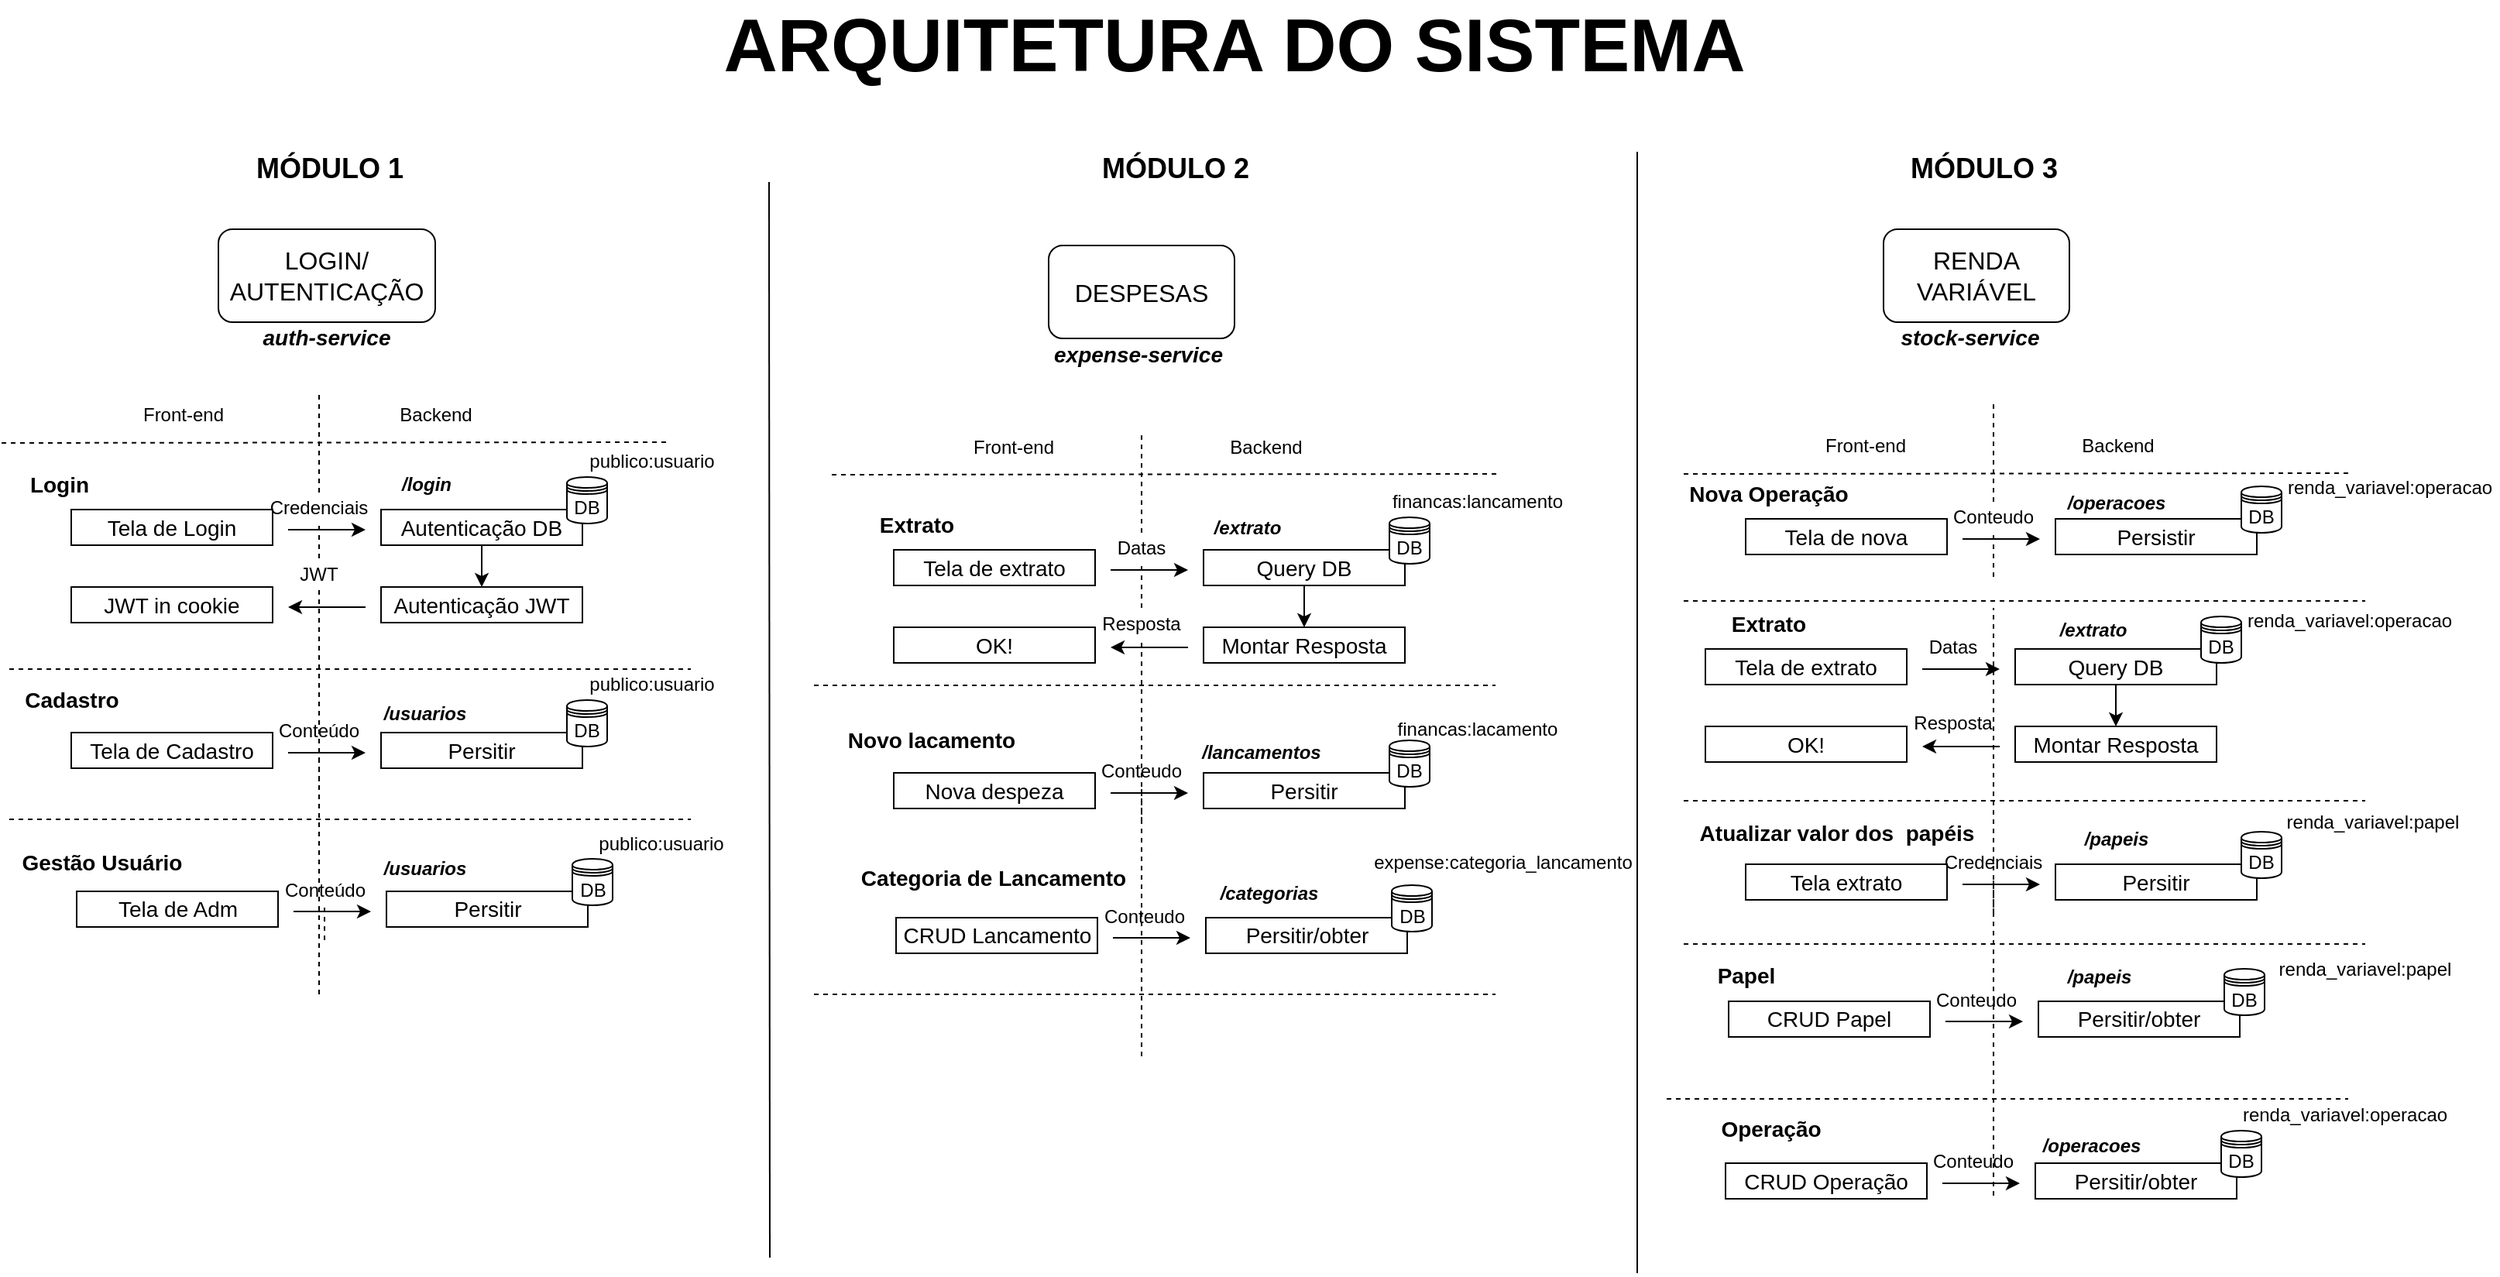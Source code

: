 <mxfile version="11.1.1" type="device"><diagram id="6OOO7Vdx2pVl9YkIRQHB" name="Modulos do sistema"><mxGraphModel dx="1186" dy="623" grid="1" gridSize="10" guides="1" tooltips="1" connect="1" arrows="1" fold="1" page="1" pageScale="1" pageWidth="850" pageHeight="1100" math="0" shadow="0"><root><mxCell id="0"/><mxCell id="1" parent="0"/><mxCell id="b7Wc8pOvQhlP-ebXA9I7-1" value="&lt;font size=&quot;3&quot;&gt;LOGIN/&lt;br&gt;AUTENTICAÇÃO&lt;/font&gt;" style="rounded=1;whiteSpace=wrap;html=1;" vertex="1" parent="1"><mxGeometry x="143" y="149" width="140" height="60" as="geometry"/></mxCell><mxCell id="b7Wc8pOvQhlP-ebXA9I7-3" value="&lt;font size=&quot;3&quot;&gt;RENDA VARIÁVEL&lt;/font&gt;" style="rounded=1;whiteSpace=wrap;html=1;" vertex="1" parent="1"><mxGeometry x="1218" y="149" width="120" height="60" as="geometry"/></mxCell><mxCell id="b7Wc8pOvQhlP-ebXA9I7-4" value="&lt;font size=&quot;3&quot;&gt;DESPESAS&lt;/font&gt;" style="rounded=1;whiteSpace=wrap;html=1;" vertex="1" parent="1"><mxGeometry x="679" y="159.5" width="120" height="60" as="geometry"/></mxCell><mxCell id="b7Wc8pOvQhlP-ebXA9I7-8" value="&lt;font style=&quot;font-size: 14px&quot;&gt;Tela de Login&lt;/font&gt;" style="rounded=0;whiteSpace=wrap;html=1;" vertex="1" parent="1"><mxGeometry x="48" y="330" width="130" height="23" as="geometry"/></mxCell><mxCell id="b7Wc8pOvQhlP-ebXA9I7-34" style="edgeStyle=orthogonalEdgeStyle;rounded=0;orthogonalLoop=1;jettySize=auto;html=1;exitX=0.5;exitY=1;exitDx=0;exitDy=0;entryX=0.5;entryY=0;entryDx=0;entryDy=0;" edge="1" parent="1" source="b7Wc8pOvQhlP-ebXA9I7-9" target="b7Wc8pOvQhlP-ebXA9I7-20"><mxGeometry relative="1" as="geometry"/></mxCell><mxCell id="b7Wc8pOvQhlP-ebXA9I7-9" value="&lt;font style=&quot;font-size: 14px&quot;&gt;Autenticação DB&lt;/font&gt;" style="rounded=0;whiteSpace=wrap;html=1;" vertex="1" parent="1"><mxGeometry x="248" y="330" width="130" height="23" as="geometry"/></mxCell><mxCell id="b7Wc8pOvQhlP-ebXA9I7-10" value="" style="endArrow=none;dashed=1;html=1;" edge="1" parent="1" source="b7Wc8pOvQhlP-ebXA9I7-16"><mxGeometry width="50" height="50" relative="1" as="geometry"><mxPoint x="208" y="613" as="sourcePoint"/><mxPoint x="208" y="253" as="targetPoint"/></mxGeometry></mxCell><mxCell id="b7Wc8pOvQhlP-ebXA9I7-11" value="Front-end" style="text;html=1;strokeColor=none;fillColor=none;align=center;verticalAlign=middle;whiteSpace=wrap;rounded=0;" vertex="1" parent="1"><mxGeometry x="88" y="259" width="65" height="20" as="geometry"/></mxCell><mxCell id="b7Wc8pOvQhlP-ebXA9I7-12" value="Backend" style="text;html=1;strokeColor=none;fillColor=none;align=center;verticalAlign=middle;whiteSpace=wrap;rounded=0;" vertex="1" parent="1"><mxGeometry x="250.5" y="259" width="65" height="20" as="geometry"/></mxCell><mxCell id="b7Wc8pOvQhlP-ebXA9I7-13" value="" style="endArrow=classic;html=1;" edge="1" parent="1"><mxGeometry width="50" height="50" relative="1" as="geometry"><mxPoint x="188" y="343" as="sourcePoint"/><mxPoint x="238" y="343" as="targetPoint"/></mxGeometry></mxCell><mxCell id="b7Wc8pOvQhlP-ebXA9I7-15" value="" style="endArrow=classic;html=1;" edge="1" parent="1"><mxGeometry width="50" height="50" relative="1" as="geometry"><mxPoint x="238" y="393" as="sourcePoint"/><mxPoint x="188" y="393" as="targetPoint"/></mxGeometry></mxCell><mxCell id="b7Wc8pOvQhlP-ebXA9I7-16" value="Credenciais" style="text;html=1;strokeColor=none;fillColor=none;align=center;verticalAlign=middle;whiteSpace=wrap;rounded=0;" vertex="1" parent="1"><mxGeometry x="188" y="319" width="40" height="20" as="geometry"/></mxCell><mxCell id="b7Wc8pOvQhlP-ebXA9I7-17" value="" style="endArrow=none;dashed=1;html=1;" edge="1" parent="1" source="b7Wc8pOvQhlP-ebXA9I7-27" target="b7Wc8pOvQhlP-ebXA9I7-16"><mxGeometry width="50" height="50" relative="1" as="geometry"><mxPoint x="208" y="613" as="sourcePoint"/><mxPoint x="208" y="303" as="targetPoint"/></mxGeometry></mxCell><mxCell id="b7Wc8pOvQhlP-ebXA9I7-20" value="&lt;font style=&quot;font-size: 14px&quot;&gt;Autenticação JWT&lt;/font&gt;" style="rounded=0;whiteSpace=wrap;html=1;" vertex="1" parent="1"><mxGeometry x="248" y="380" width="130" height="23" as="geometry"/></mxCell><mxCell id="b7Wc8pOvQhlP-ebXA9I7-21" value="&lt;font style=&quot;font-size: 14px&quot;&gt;JWT in cookie&lt;/font&gt;" style="rounded=0;whiteSpace=wrap;html=1;" vertex="1" parent="1"><mxGeometry x="48" y="380" width="130" height="23" as="geometry"/></mxCell><mxCell id="b7Wc8pOvQhlP-ebXA9I7-27" value="JWT" style="text;html=1;strokeColor=none;fillColor=none;align=center;verticalAlign=middle;whiteSpace=wrap;rounded=0;" vertex="1" parent="1"><mxGeometry x="188" y="361.5" width="40" height="20" as="geometry"/></mxCell><mxCell id="b7Wc8pOvQhlP-ebXA9I7-28" value="" style="endArrow=none;dashed=1;html=1;" edge="1" parent="1" target="b7Wc8pOvQhlP-ebXA9I7-27"><mxGeometry width="50" height="50" relative="1" as="geometry"><mxPoint x="208" y="643" as="sourcePoint"/><mxPoint x="208" y="339" as="targetPoint"/></mxGeometry></mxCell><mxCell id="b7Wc8pOvQhlP-ebXA9I7-29" value="DB" style="shape=datastore;whiteSpace=wrap;html=1;" vertex="1" parent="1"><mxGeometry x="368" y="309" width="26" height="30" as="geometry"/></mxCell><mxCell id="b7Wc8pOvQhlP-ebXA9I7-36" value="&lt;font style=&quot;font-size: 14px&quot;&gt;Tela de Cadastro&lt;/font&gt;" style="rounded=0;whiteSpace=wrap;html=1;" vertex="1" parent="1"><mxGeometry x="48" y="474" width="130" height="23" as="geometry"/></mxCell><mxCell id="b7Wc8pOvQhlP-ebXA9I7-38" value="&lt;font style=&quot;font-size: 14px&quot;&gt;Persitir&lt;/font&gt;" style="rounded=0;whiteSpace=wrap;html=1;" vertex="1" parent="1"><mxGeometry x="248" y="474" width="130" height="23" as="geometry"/></mxCell><mxCell id="b7Wc8pOvQhlP-ebXA9I7-39" value="" style="endArrow=classic;html=1;" edge="1" parent="1"><mxGeometry width="50" height="50" relative="1" as="geometry"><mxPoint x="188" y="487" as="sourcePoint"/><mxPoint x="238" y="487" as="targetPoint"/></mxGeometry></mxCell><mxCell id="b7Wc8pOvQhlP-ebXA9I7-41" value="Conteúdo" style="text;html=1;strokeColor=none;fillColor=none;align=center;verticalAlign=middle;whiteSpace=wrap;rounded=0;" vertex="1" parent="1"><mxGeometry x="188" y="463" width="40" height="20" as="geometry"/></mxCell><mxCell id="b7Wc8pOvQhlP-ebXA9I7-42" value="" style="endArrow=none;dashed=1;html=1;" edge="1" parent="1" target="b7Wc8pOvQhlP-ebXA9I7-41"><mxGeometry width="50" height="50" relative="1" as="geometry"><mxPoint x="208" y="505.5" as="sourcePoint"/><mxPoint x="208" y="447" as="targetPoint"/></mxGeometry></mxCell><mxCell id="b7Wc8pOvQhlP-ebXA9I7-46" value="DB" style="shape=datastore;whiteSpace=wrap;html=1;" vertex="1" parent="1"><mxGeometry x="368" y="453" width="26" height="30" as="geometry"/></mxCell><mxCell id="b7Wc8pOvQhlP-ebXA9I7-47" value="" style="endArrow=none;html=1;" edge="1" parent="1"><mxGeometry width="50" height="50" relative="1" as="geometry"><mxPoint x="499" y="813" as="sourcePoint"/><mxPoint x="498.5" y="118.5" as="targetPoint"/></mxGeometry></mxCell><mxCell id="b7Wc8pOvQhlP-ebXA9I7-69" value="" style="endArrow=none;dashed=1;html=1;" edge="1" parent="1"><mxGeometry width="50" height="50" relative="1" as="geometry"><mxPoint x="8" y="433" as="sourcePoint"/><mxPoint x="448" y="433" as="targetPoint"/></mxGeometry></mxCell><mxCell id="b7Wc8pOvQhlP-ebXA9I7-70" value="" style="endArrow=none;dashed=1;html=1;" edge="1" parent="1"><mxGeometry width="50" height="50" relative="1" as="geometry"><mxPoint x="3" y="287" as="sourcePoint"/><mxPoint x="433" y="286.5" as="targetPoint"/></mxGeometry></mxCell><mxCell id="b7Wc8pOvQhlP-ebXA9I7-71" value="&lt;b&gt;&lt;font style=&quot;font-size: 14px&quot;&gt;Login&lt;/font&gt;&lt;/b&gt;" style="text;html=1;strokeColor=none;fillColor=none;align=center;verticalAlign=middle;whiteSpace=wrap;rounded=0;" vertex="1" parent="1"><mxGeometry x="8" y="304" width="65" height="20" as="geometry"/></mxCell><mxCell id="b7Wc8pOvQhlP-ebXA9I7-72" value="&lt;b&gt;&lt;font style=&quot;font-size: 14px&quot;&gt;Cadastro&lt;/font&gt;&lt;/b&gt;" style="text;html=1;strokeColor=none;fillColor=none;align=center;verticalAlign=middle;whiteSpace=wrap;rounded=0;" vertex="1" parent="1"><mxGeometry x="15.5" y="443" width="65" height="20" as="geometry"/></mxCell><mxCell id="b7Wc8pOvQhlP-ebXA9I7-73" value="&lt;font style=&quot;font-size: 14px&quot;&gt;Tela de extrato&lt;/font&gt;" style="rounded=0;whiteSpace=wrap;html=1;" vertex="1" parent="1"><mxGeometry x="579" y="356" width="130" height="23" as="geometry"/></mxCell><mxCell id="b7Wc8pOvQhlP-ebXA9I7-74" style="edgeStyle=orthogonalEdgeStyle;rounded=0;orthogonalLoop=1;jettySize=auto;html=1;exitX=0.5;exitY=1;exitDx=0;exitDy=0;entryX=0.5;entryY=0;entryDx=0;entryDy=0;" edge="1" parent="1" source="b7Wc8pOvQhlP-ebXA9I7-75" target="b7Wc8pOvQhlP-ebXA9I7-83"><mxGeometry relative="1" as="geometry"/></mxCell><mxCell id="b7Wc8pOvQhlP-ebXA9I7-75" value="&lt;span style=&quot;font-size: 14px&quot;&gt;Query DB&lt;/span&gt;" style="rounded=0;whiteSpace=wrap;html=1;" vertex="1" parent="1"><mxGeometry x="779" y="356" width="130" height="23" as="geometry"/></mxCell><mxCell id="b7Wc8pOvQhlP-ebXA9I7-76" value="" style="endArrow=none;dashed=1;html=1;" edge="1" parent="1" source="b7Wc8pOvQhlP-ebXA9I7-81"><mxGeometry width="50" height="50" relative="1" as="geometry"><mxPoint x="739" y="639" as="sourcePoint"/><mxPoint x="739" y="279" as="targetPoint"/></mxGeometry></mxCell><mxCell id="b7Wc8pOvQhlP-ebXA9I7-77" value="Front-end" style="text;html=1;strokeColor=none;fillColor=none;align=center;verticalAlign=middle;whiteSpace=wrap;rounded=0;" vertex="1" parent="1"><mxGeometry x="624" y="279.5" width="65" height="20" as="geometry"/></mxCell><mxCell id="b7Wc8pOvQhlP-ebXA9I7-78" value="Backend" style="text;html=1;strokeColor=none;fillColor=none;align=center;verticalAlign=middle;whiteSpace=wrap;rounded=0;" vertex="1" parent="1"><mxGeometry x="786.5" y="279.5" width="65" height="20" as="geometry"/></mxCell><mxCell id="b7Wc8pOvQhlP-ebXA9I7-79" value="" style="endArrow=classic;html=1;" edge="1" parent="1"><mxGeometry width="50" height="50" relative="1" as="geometry"><mxPoint x="719" y="369" as="sourcePoint"/><mxPoint x="769" y="369" as="targetPoint"/></mxGeometry></mxCell><mxCell id="b7Wc8pOvQhlP-ebXA9I7-80" value="" style="endArrow=classic;html=1;" edge="1" parent="1"><mxGeometry width="50" height="50" relative="1" as="geometry"><mxPoint x="769" y="419" as="sourcePoint"/><mxPoint x="719" y="419" as="targetPoint"/></mxGeometry></mxCell><mxCell id="b7Wc8pOvQhlP-ebXA9I7-81" value="Datas" style="text;html=1;strokeColor=none;fillColor=none;align=center;verticalAlign=middle;whiteSpace=wrap;rounded=0;" vertex="1" parent="1"><mxGeometry x="719" y="345" width="40" height="20" as="geometry"/></mxCell><mxCell id="b7Wc8pOvQhlP-ebXA9I7-82" value="" style="endArrow=none;dashed=1;html=1;" edge="1" parent="1" source="b7Wc8pOvQhlP-ebXA9I7-85" target="b7Wc8pOvQhlP-ebXA9I7-81"><mxGeometry width="50" height="50" relative="1" as="geometry"><mxPoint x="739" y="639" as="sourcePoint"/><mxPoint x="739" y="329" as="targetPoint"/></mxGeometry></mxCell><mxCell id="b7Wc8pOvQhlP-ebXA9I7-83" value="&lt;font style=&quot;font-size: 14px&quot;&gt;Montar Resposta&lt;/font&gt;" style="rounded=0;whiteSpace=wrap;html=1;" vertex="1" parent="1"><mxGeometry x="779" y="406" width="130" height="23" as="geometry"/></mxCell><mxCell id="b7Wc8pOvQhlP-ebXA9I7-84" value="&lt;span style=&quot;font-size: 14px&quot;&gt;OK!&lt;/span&gt;" style="rounded=0;whiteSpace=wrap;html=1;" vertex="1" parent="1"><mxGeometry x="579" y="406" width="130" height="23" as="geometry"/></mxCell><mxCell id="b7Wc8pOvQhlP-ebXA9I7-85" value="Resposta" style="text;html=1;strokeColor=none;fillColor=none;align=center;verticalAlign=middle;whiteSpace=wrap;rounded=0;" vertex="1" parent="1"><mxGeometry x="719" y="393.5" width="40" height="20" as="geometry"/></mxCell><mxCell id="b7Wc8pOvQhlP-ebXA9I7-86" value="" style="endArrow=none;dashed=1;html=1;" edge="1" parent="1" target="b7Wc8pOvQhlP-ebXA9I7-85"><mxGeometry width="50" height="50" relative="1" as="geometry"><mxPoint x="739" y="683" as="sourcePoint"/><mxPoint x="739" y="365" as="targetPoint"/></mxGeometry></mxCell><mxCell id="b7Wc8pOvQhlP-ebXA9I7-87" value="DB" style="shape=datastore;whiteSpace=wrap;html=1;" vertex="1" parent="1"><mxGeometry x="899" y="335" width="26" height="30" as="geometry"/></mxCell><mxCell id="b7Wc8pOvQhlP-ebXA9I7-88" value="&lt;font style=&quot;font-size: 14px&quot;&gt;Nova despeza&lt;/font&gt;" style="rounded=0;whiteSpace=wrap;html=1;" vertex="1" parent="1"><mxGeometry x="579" y="500" width="130" height="23" as="geometry"/></mxCell><mxCell id="b7Wc8pOvQhlP-ebXA9I7-89" value="&lt;font style=&quot;font-size: 14px&quot;&gt;Persitir&lt;/font&gt;" style="rounded=0;whiteSpace=wrap;html=1;" vertex="1" parent="1"><mxGeometry x="779" y="500" width="130" height="23" as="geometry"/></mxCell><mxCell id="b7Wc8pOvQhlP-ebXA9I7-90" value="" style="endArrow=classic;html=1;" edge="1" parent="1"><mxGeometry width="50" height="50" relative="1" as="geometry"><mxPoint x="719" y="513" as="sourcePoint"/><mxPoint x="769" y="513" as="targetPoint"/></mxGeometry></mxCell><mxCell id="b7Wc8pOvQhlP-ebXA9I7-91" value="Conteudo" style="text;html=1;strokeColor=none;fillColor=none;align=center;verticalAlign=middle;whiteSpace=wrap;rounded=0;" vertex="1" parent="1"><mxGeometry x="719" y="489" width="40" height="20" as="geometry"/></mxCell><mxCell id="b7Wc8pOvQhlP-ebXA9I7-92" value="" style="endArrow=none;dashed=1;html=1;" edge="1" parent="1" target="b7Wc8pOvQhlP-ebXA9I7-91"><mxGeometry width="50" height="50" relative="1" as="geometry"><mxPoint x="739" y="531.5" as="sourcePoint"/><mxPoint x="739" y="473" as="targetPoint"/></mxGeometry></mxCell><mxCell id="b7Wc8pOvQhlP-ebXA9I7-93" value="DB" style="shape=datastore;whiteSpace=wrap;html=1;" vertex="1" parent="1"><mxGeometry x="899" y="479" width="26" height="30" as="geometry"/></mxCell><mxCell id="b7Wc8pOvQhlP-ebXA9I7-94" value="" style="endArrow=none;dashed=1;html=1;" edge="1" parent="1"><mxGeometry width="50" height="50" relative="1" as="geometry"><mxPoint x="527.5" y="443.5" as="sourcePoint"/><mxPoint x="967.5" y="443.5" as="targetPoint"/></mxGeometry></mxCell><mxCell id="b7Wc8pOvQhlP-ebXA9I7-95" value="" style="endArrow=none;dashed=1;html=1;" edge="1" parent="1"><mxGeometry width="50" height="50" relative="1" as="geometry"><mxPoint x="539" y="307.5" as="sourcePoint"/><mxPoint x="969" y="307" as="targetPoint"/></mxGeometry></mxCell><mxCell id="b7Wc8pOvQhlP-ebXA9I7-96" value="&lt;span style=&quot;font-size: 14px&quot;&gt;&lt;b&gt;Extrato&lt;/b&gt;&lt;/span&gt;" style="text;html=1;strokeColor=none;fillColor=none;align=center;verticalAlign=middle;whiteSpace=wrap;rounded=0;" vertex="1" parent="1"><mxGeometry x="539" y="330" width="110" height="20" as="geometry"/></mxCell><mxCell id="b7Wc8pOvQhlP-ebXA9I7-97" value="&lt;b&gt;&lt;font style=&quot;font-size: 14px&quot;&gt;Novo lacamento&lt;/font&gt;&lt;/b&gt;" style="text;html=1;strokeColor=none;fillColor=none;align=center;verticalAlign=middle;whiteSpace=wrap;rounded=0;" vertex="1" parent="1"><mxGeometry x="547" y="469" width="113" height="20" as="geometry"/></mxCell><mxCell id="b7Wc8pOvQhlP-ebXA9I7-98" value="" style="endArrow=none;html=1;" edge="1" parent="1"><mxGeometry width="50" height="50" relative="1" as="geometry"><mxPoint x="1059" y="823" as="sourcePoint"/><mxPoint x="1059" y="99" as="targetPoint"/></mxGeometry></mxCell><mxCell id="b7Wc8pOvQhlP-ebXA9I7-99" value="&lt;font style=&quot;font-size: 14px&quot;&gt;Tela de nova&lt;/font&gt;" style="rounded=0;whiteSpace=wrap;html=1;" vertex="1" parent="1"><mxGeometry x="1129" y="336" width="130" height="23" as="geometry"/></mxCell><mxCell id="b7Wc8pOvQhlP-ebXA9I7-101" value="&lt;span style=&quot;font-size: 14px&quot;&gt;Persistir&lt;/span&gt;" style="rounded=0;whiteSpace=wrap;html=1;" vertex="1" parent="1"><mxGeometry x="1329" y="336" width="130" height="23" as="geometry"/></mxCell><mxCell id="b7Wc8pOvQhlP-ebXA9I7-102" value="" style="endArrow=none;dashed=1;html=1;" edge="1" parent="1" source="b7Wc8pOvQhlP-ebXA9I7-107"><mxGeometry width="50" height="50" relative="1" as="geometry"><mxPoint x="1289" y="619" as="sourcePoint"/><mxPoint x="1289" y="259" as="targetPoint"/></mxGeometry></mxCell><mxCell id="b7Wc8pOvQhlP-ebXA9I7-103" value="Front-end" style="text;html=1;strokeColor=none;fillColor=none;align=center;verticalAlign=middle;whiteSpace=wrap;rounded=0;" vertex="1" parent="1"><mxGeometry x="1174" y="279" width="65" height="20" as="geometry"/></mxCell><mxCell id="b7Wc8pOvQhlP-ebXA9I7-104" value="Backend" style="text;html=1;strokeColor=none;fillColor=none;align=center;verticalAlign=middle;whiteSpace=wrap;rounded=0;" vertex="1" parent="1"><mxGeometry x="1336.5" y="279" width="65" height="20" as="geometry"/></mxCell><mxCell id="b7Wc8pOvQhlP-ebXA9I7-105" value="" style="endArrow=classic;html=1;" edge="1" parent="1"><mxGeometry width="50" height="50" relative="1" as="geometry"><mxPoint x="1269" y="349" as="sourcePoint"/><mxPoint x="1319" y="349" as="targetPoint"/></mxGeometry></mxCell><mxCell id="b7Wc8pOvQhlP-ebXA9I7-107" value="Conteudo" style="text;html=1;strokeColor=none;fillColor=none;align=center;verticalAlign=middle;whiteSpace=wrap;rounded=0;" vertex="1" parent="1"><mxGeometry x="1269" y="325" width="40" height="20" as="geometry"/></mxCell><mxCell id="b7Wc8pOvQhlP-ebXA9I7-108" value="" style="endArrow=none;dashed=1;html=1;" edge="1" parent="1" target="b7Wc8pOvQhlP-ebXA9I7-107"><mxGeometry width="50" height="50" relative="1" as="geometry"><mxPoint x="1289" y="373.5" as="sourcePoint"/><mxPoint x="1289" y="309" as="targetPoint"/></mxGeometry></mxCell><mxCell id="b7Wc8pOvQhlP-ebXA9I7-112" value="" style="endArrow=none;dashed=1;html=1;" edge="1" parent="1"><mxGeometry width="50" height="50" relative="1" as="geometry"><mxPoint x="1289" y="773" as="sourcePoint"/><mxPoint x="1289" y="393.5" as="targetPoint"/></mxGeometry></mxCell><mxCell id="b7Wc8pOvQhlP-ebXA9I7-113" value="DB" style="shape=datastore;whiteSpace=wrap;html=1;" vertex="1" parent="1"><mxGeometry x="1449" y="315" width="26" height="30" as="geometry"/></mxCell><mxCell id="b7Wc8pOvQhlP-ebXA9I7-120" value="" style="endArrow=none;dashed=1;html=1;" edge="1" parent="1"><mxGeometry width="50" height="50" relative="1" as="geometry"><mxPoint x="1089" y="389" as="sourcePoint"/><mxPoint x="1529" y="389" as="targetPoint"/></mxGeometry></mxCell><mxCell id="b7Wc8pOvQhlP-ebXA9I7-121" value="" style="endArrow=none;dashed=1;html=1;" edge="1" parent="1"><mxGeometry width="50" height="50" relative="1" as="geometry"><mxPoint x="1089" y="307" as="sourcePoint"/><mxPoint x="1519" y="306.5" as="targetPoint"/></mxGeometry></mxCell><mxCell id="b7Wc8pOvQhlP-ebXA9I7-122" value="&lt;span style=&quot;font-size: 14px&quot;&gt;&lt;b&gt;Nova Operação&lt;/b&gt;&lt;/span&gt;" style="text;html=1;strokeColor=none;fillColor=none;align=center;verticalAlign=middle;whiteSpace=wrap;rounded=0;" vertex="1" parent="1"><mxGeometry x="1089" y="310" width="110" height="20" as="geometry"/></mxCell><mxCell id="b7Wc8pOvQhlP-ebXA9I7-124" value="&lt;span style=&quot;font-size: 14px&quot;&gt;Tela extrato&lt;/span&gt;" style="rounded=0;whiteSpace=wrap;html=1;" vertex="1" parent="1"><mxGeometry x="1129" y="559" width="130" height="23" as="geometry"/></mxCell><mxCell id="b7Wc8pOvQhlP-ebXA9I7-125" value="&lt;font style=&quot;font-size: 14px&quot;&gt;Persitir&lt;/font&gt;" style="rounded=0;whiteSpace=wrap;html=1;" vertex="1" parent="1"><mxGeometry x="1329" y="559" width="130" height="23" as="geometry"/></mxCell><mxCell id="b7Wc8pOvQhlP-ebXA9I7-126" value="" style="endArrow=classic;html=1;" edge="1" parent="1"><mxGeometry width="50" height="50" relative="1" as="geometry"><mxPoint x="1269" y="572" as="sourcePoint"/><mxPoint x="1319" y="572" as="targetPoint"/></mxGeometry></mxCell><mxCell id="b7Wc8pOvQhlP-ebXA9I7-127" value="Credenciais" style="text;html=1;strokeColor=none;fillColor=none;align=center;verticalAlign=middle;whiteSpace=wrap;rounded=0;" vertex="1" parent="1"><mxGeometry x="1269" y="548" width="40" height="20" as="geometry"/></mxCell><mxCell id="b7Wc8pOvQhlP-ebXA9I7-128" value="" style="endArrow=none;dashed=1;html=1;" edge="1" parent="1" target="b7Wc8pOvQhlP-ebXA9I7-127"><mxGeometry width="50" height="50" relative="1" as="geometry"><mxPoint x="1289" y="590.5" as="sourcePoint"/><mxPoint x="1289" y="532" as="targetPoint"/></mxGeometry></mxCell><mxCell id="b7Wc8pOvQhlP-ebXA9I7-129" value="DB" style="shape=datastore;whiteSpace=wrap;html=1;" vertex="1" parent="1"><mxGeometry x="1449" y="538" width="26" height="30" as="geometry"/></mxCell><mxCell id="b7Wc8pOvQhlP-ebXA9I7-130" value="" style="endArrow=none;dashed=1;html=1;" edge="1" parent="1"><mxGeometry width="50" height="50" relative="1" as="geometry"><mxPoint x="1089" y="518" as="sourcePoint"/><mxPoint x="1529" y="518" as="targetPoint"/></mxGeometry></mxCell><mxCell id="b7Wc8pOvQhlP-ebXA9I7-131" value="&lt;span style=&quot;font-size: 14px&quot;&gt;&lt;b&gt;Atualizar valor dos&amp;nbsp; papéis&lt;/b&gt;&lt;/span&gt;" style="text;html=1;strokeColor=none;fillColor=none;align=center;verticalAlign=middle;whiteSpace=wrap;rounded=0;" vertex="1" parent="1"><mxGeometry x="1097" y="528.5" width="182" height="20" as="geometry"/></mxCell><mxCell id="b7Wc8pOvQhlP-ebXA9I7-166" value="" style="endArrow=none;dashed=1;html=1;" edge="1" parent="1"><mxGeometry width="50" height="50" relative="1" as="geometry"><mxPoint x="8" y="530" as="sourcePoint"/><mxPoint x="448" y="530" as="targetPoint"/></mxGeometry></mxCell><mxCell id="b7Wc8pOvQhlP-ebXA9I7-167" value="&lt;font style=&quot;font-size: 14px&quot;&gt;Tela de Adm&lt;/font&gt;" style="rounded=0;whiteSpace=wrap;html=1;" vertex="1" parent="1"><mxGeometry x="51.5" y="576.5" width="130" height="23" as="geometry"/></mxCell><mxCell id="b7Wc8pOvQhlP-ebXA9I7-168" value="&lt;font style=&quot;font-size: 14px&quot;&gt;Persitir&lt;/font&gt;" style="rounded=0;whiteSpace=wrap;html=1;" vertex="1" parent="1"><mxGeometry x="251.5" y="576.5" width="130" height="23" as="geometry"/></mxCell><mxCell id="b7Wc8pOvQhlP-ebXA9I7-169" value="" style="endArrow=classic;html=1;" edge="1" parent="1"><mxGeometry width="50" height="50" relative="1" as="geometry"><mxPoint x="191.5" y="589.5" as="sourcePoint"/><mxPoint x="241.5" y="589.5" as="targetPoint"/></mxGeometry></mxCell><mxCell id="b7Wc8pOvQhlP-ebXA9I7-170" value="Conteúdo" style="text;html=1;strokeColor=none;fillColor=none;align=center;verticalAlign=middle;whiteSpace=wrap;rounded=0;" vertex="1" parent="1"><mxGeometry x="191.5" y="565.5" width="40" height="20" as="geometry"/></mxCell><mxCell id="b7Wc8pOvQhlP-ebXA9I7-171" value="" style="endArrow=none;dashed=1;html=1;" edge="1" parent="1" target="b7Wc8pOvQhlP-ebXA9I7-170"><mxGeometry width="50" height="50" relative="1" as="geometry"><mxPoint x="211.5" y="608" as="sourcePoint"/><mxPoint x="211.5" y="549.5" as="targetPoint"/></mxGeometry></mxCell><mxCell id="b7Wc8pOvQhlP-ebXA9I7-172" value="DB" style="shape=datastore;whiteSpace=wrap;html=1;" vertex="1" parent="1"><mxGeometry x="371.5" y="555.5" width="26" height="30" as="geometry"/></mxCell><mxCell id="b7Wc8pOvQhlP-ebXA9I7-173" value="&lt;b&gt;&lt;font style=&quot;font-size: 14px&quot;&gt;Gestão Usuário&lt;/font&gt;&lt;/b&gt;" style="text;html=1;strokeColor=none;fillColor=none;align=center;verticalAlign=middle;whiteSpace=wrap;rounded=0;" vertex="1" parent="1"><mxGeometry x="8" y="548" width="120" height="20" as="geometry"/></mxCell><mxCell id="b7Wc8pOvQhlP-ebXA9I7-174" value="&lt;font style=&quot;font-size: 14px&quot;&gt;Tela de extrato&lt;/font&gt;" style="rounded=0;whiteSpace=wrap;html=1;" vertex="1" parent="1"><mxGeometry x="1103" y="420" width="130" height="23" as="geometry"/></mxCell><mxCell id="b7Wc8pOvQhlP-ebXA9I7-175" style="edgeStyle=orthogonalEdgeStyle;rounded=0;orthogonalLoop=1;jettySize=auto;html=1;exitX=0.5;exitY=1;exitDx=0;exitDy=0;entryX=0.5;entryY=0;entryDx=0;entryDy=0;" edge="1" parent="1" source="b7Wc8pOvQhlP-ebXA9I7-176" target="b7Wc8pOvQhlP-ebXA9I7-181"><mxGeometry relative="1" as="geometry"/></mxCell><mxCell id="b7Wc8pOvQhlP-ebXA9I7-176" value="&lt;span style=&quot;font-size: 14px&quot;&gt;Query DB&lt;/span&gt;" style="rounded=0;whiteSpace=wrap;html=1;" vertex="1" parent="1"><mxGeometry x="1303" y="420" width="130" height="23" as="geometry"/></mxCell><mxCell id="b7Wc8pOvQhlP-ebXA9I7-177" value="" style="endArrow=classic;html=1;" edge="1" parent="1"><mxGeometry width="50" height="50" relative="1" as="geometry"><mxPoint x="1243" y="433" as="sourcePoint"/><mxPoint x="1293" y="433" as="targetPoint"/></mxGeometry></mxCell><mxCell id="b7Wc8pOvQhlP-ebXA9I7-178" value="" style="endArrow=classic;html=1;" edge="1" parent="1"><mxGeometry width="50" height="50" relative="1" as="geometry"><mxPoint x="1293" y="483" as="sourcePoint"/><mxPoint x="1243" y="483" as="targetPoint"/></mxGeometry></mxCell><mxCell id="b7Wc8pOvQhlP-ebXA9I7-179" value="Datas" style="text;html=1;strokeColor=none;fillColor=none;align=center;verticalAlign=middle;whiteSpace=wrap;rounded=0;" vertex="1" parent="1"><mxGeometry x="1243" y="409" width="40" height="20" as="geometry"/></mxCell><mxCell id="b7Wc8pOvQhlP-ebXA9I7-181" value="&lt;font style=&quot;font-size: 14px&quot;&gt;Montar Resposta&lt;/font&gt;" style="rounded=0;whiteSpace=wrap;html=1;" vertex="1" parent="1"><mxGeometry x="1303" y="470" width="130" height="23" as="geometry"/></mxCell><mxCell id="b7Wc8pOvQhlP-ebXA9I7-182" value="&lt;span style=&quot;font-size: 14px&quot;&gt;OK!&lt;/span&gt;" style="rounded=0;whiteSpace=wrap;html=1;" vertex="1" parent="1"><mxGeometry x="1103" y="470" width="130" height="23" as="geometry"/></mxCell><mxCell id="b7Wc8pOvQhlP-ebXA9I7-183" value="Resposta" style="text;html=1;strokeColor=none;fillColor=none;align=center;verticalAlign=middle;whiteSpace=wrap;rounded=0;" vertex="1" parent="1"><mxGeometry x="1243" y="457.5" width="40" height="20" as="geometry"/></mxCell><mxCell id="b7Wc8pOvQhlP-ebXA9I7-184" value="DB" style="shape=datastore;whiteSpace=wrap;html=1;" vertex="1" parent="1"><mxGeometry x="1423" y="399" width="26" height="30" as="geometry"/></mxCell><mxCell id="b7Wc8pOvQhlP-ebXA9I7-185" value="&lt;span style=&quot;font-size: 14px&quot;&gt;&lt;b&gt;Extrato&lt;/b&gt;&lt;/span&gt;" style="text;html=1;strokeColor=none;fillColor=none;align=center;verticalAlign=middle;whiteSpace=wrap;rounded=0;" vertex="1" parent="1"><mxGeometry x="1089" y="394" width="110" height="20" as="geometry"/></mxCell><mxCell id="b7Wc8pOvQhlP-ebXA9I7-186" value="&lt;font style=&quot;font-size: 14px&quot;&gt;&lt;i&gt;&lt;b&gt;auth-service&lt;/b&gt;&lt;/i&gt;&lt;/font&gt;" style="text;html=1;strokeColor=none;fillColor=none;align=center;verticalAlign=middle;whiteSpace=wrap;rounded=0;" vertex="1" parent="1"><mxGeometry x="133" y="209" width="160" height="20" as="geometry"/></mxCell><mxCell id="b7Wc8pOvQhlP-ebXA9I7-187" value="&lt;font style=&quot;font-size: 14px&quot;&gt;&lt;i&gt;&lt;b&gt;expense-service&lt;/b&gt;&lt;/i&gt;&lt;/font&gt;" style="text;html=1;strokeColor=none;fillColor=none;align=center;verticalAlign=middle;whiteSpace=wrap;rounded=0;" vertex="1" parent="1"><mxGeometry x="656.5" y="219.5" width="160" height="20" as="geometry"/></mxCell><mxCell id="b7Wc8pOvQhlP-ebXA9I7-188" value="&lt;font style=&quot;font-size: 14px&quot;&gt;&lt;i&gt;&lt;b&gt;stock-service&lt;/b&gt;&lt;/i&gt;&lt;/font&gt;" style="text;html=1;strokeColor=none;fillColor=none;align=center;verticalAlign=middle;whiteSpace=wrap;rounded=0;" vertex="1" parent="1"><mxGeometry x="1194" y="209" width="160" height="20" as="geometry"/></mxCell><mxCell id="b7Wc8pOvQhlP-ebXA9I7-189" value="publico:usuario" style="text;html=1;strokeColor=none;fillColor=none;align=center;verticalAlign=middle;whiteSpace=wrap;rounded=0;" vertex="1" parent="1"><mxGeometry x="366" y="289" width="114" height="20" as="geometry"/></mxCell><mxCell id="b7Wc8pOvQhlP-ebXA9I7-197" value="publico:usuario" style="text;html=1;strokeColor=none;fillColor=none;align=center;verticalAlign=middle;whiteSpace=wrap;rounded=0;" vertex="1" parent="1"><mxGeometry x="371.5" y="535.5" width="114" height="20" as="geometry"/></mxCell><mxCell id="b7Wc8pOvQhlP-ebXA9I7-199" value="&lt;font style=&quot;font-size: 12px&quot;&gt;&lt;i&gt;&lt;b&gt;/login&lt;/b&gt;&lt;/i&gt;&lt;/font&gt;" style="text;html=1;strokeColor=none;fillColor=none;align=center;verticalAlign=middle;whiteSpace=wrap;rounded=0;" vertex="1" parent="1"><mxGeometry x="249" y="304" width="57" height="20" as="geometry"/></mxCell><mxCell id="b7Wc8pOvQhlP-ebXA9I7-200" value="&lt;font style=&quot;font-size: 12px&quot;&gt;&lt;i&gt;&lt;b&gt;/usuarios&lt;/b&gt;&lt;/i&gt;&lt;/font&gt;" style="text;html=1;strokeColor=none;fillColor=none;align=center;verticalAlign=middle;whiteSpace=wrap;rounded=0;" vertex="1" parent="1"><mxGeometry x="248" y="452" width="57" height="20" as="geometry"/></mxCell><mxCell id="b7Wc8pOvQhlP-ebXA9I7-201" value="&lt;font style=&quot;font-size: 12px&quot;&gt;&lt;i&gt;&lt;b&gt;/usuarios&lt;/b&gt;&lt;/i&gt;&lt;/font&gt;" style="text;html=1;strokeColor=none;fillColor=none;align=center;verticalAlign=middle;whiteSpace=wrap;rounded=0;" vertex="1" parent="1"><mxGeometry x="248" y="552" width="57" height="20" as="geometry"/></mxCell><mxCell id="b7Wc8pOvQhlP-ebXA9I7-202" value="publico:usuario" style="text;html=1;strokeColor=none;fillColor=none;align=center;verticalAlign=middle;whiteSpace=wrap;rounded=0;" vertex="1" parent="1"><mxGeometry x="366" y="433" width="114" height="20" as="geometry"/></mxCell><mxCell id="b7Wc8pOvQhlP-ebXA9I7-204" value="financas:lancamento" style="text;html=1;strokeColor=none;fillColor=none;align=center;verticalAlign=middle;whiteSpace=wrap;rounded=0;" vertex="1" parent="1"><mxGeometry x="899" y="315" width="114" height="20" as="geometry"/></mxCell><mxCell id="b7Wc8pOvQhlP-ebXA9I7-243" value="&lt;span style=&quot;font-size: 14px&quot;&gt;CRUD Lancamento&lt;/span&gt;" style="rounded=0;whiteSpace=wrap;html=1;" vertex="1" parent="1"><mxGeometry x="580.5" y="593.5" width="130" height="23" as="geometry"/></mxCell><mxCell id="b7Wc8pOvQhlP-ebXA9I7-244" value="&lt;font style=&quot;font-size: 14px&quot;&gt;Persitir/obter&lt;/font&gt;" style="rounded=0;whiteSpace=wrap;html=1;" vertex="1" parent="1"><mxGeometry x="780.5" y="593.5" width="130" height="23" as="geometry"/></mxCell><mxCell id="b7Wc8pOvQhlP-ebXA9I7-245" value="" style="endArrow=classic;html=1;" edge="1" parent="1"><mxGeometry width="50" height="50" relative="1" as="geometry"><mxPoint x="720.5" y="606.5" as="sourcePoint"/><mxPoint x="770.5" y="606.5" as="targetPoint"/></mxGeometry></mxCell><mxCell id="b7Wc8pOvQhlP-ebXA9I7-246" value="Conteudo" style="text;html=1;strokeColor=none;fillColor=none;align=center;verticalAlign=middle;whiteSpace=wrap;rounded=0;" vertex="1" parent="1"><mxGeometry x="720.5" y="582.5" width="40" height="20" as="geometry"/></mxCell><mxCell id="b7Wc8pOvQhlP-ebXA9I7-247" value="DB" style="shape=datastore;whiteSpace=wrap;html=1;" vertex="1" parent="1"><mxGeometry x="900.5" y="572.5" width="26" height="30" as="geometry"/></mxCell><mxCell id="b7Wc8pOvQhlP-ebXA9I7-248" value="&lt;span style=&quot;font-size: 14px&quot;&gt;&lt;b&gt;Categoria de Lancamento&lt;/b&gt;&lt;/span&gt;" style="text;html=1;strokeColor=none;fillColor=none;align=center;verticalAlign=middle;whiteSpace=wrap;rounded=0;" vertex="1" parent="1"><mxGeometry x="555" y="557.5" width="177" height="20" as="geometry"/></mxCell><mxCell id="b7Wc8pOvQhlP-ebXA9I7-250" value="" style="endArrow=none;dashed=1;html=1;" edge="1" parent="1"><mxGeometry width="50" height="50" relative="1" as="geometry"><mxPoint x="527.5" y="643" as="sourcePoint"/><mxPoint x="967.5" y="643" as="targetPoint"/></mxGeometry></mxCell><mxCell id="b7Wc8pOvQhlP-ebXA9I7-252" value="expense:categoria_lancamento" style="text;html=1;strokeColor=none;fillColor=none;align=center;verticalAlign=middle;whiteSpace=wrap;rounded=0;" vertex="1" parent="1"><mxGeometry x="902" y="547.5" width="141" height="20" as="geometry"/></mxCell><mxCell id="b7Wc8pOvQhlP-ebXA9I7-253" value="&lt;font style=&quot;font-size: 12px&quot;&gt;&lt;i&gt;&lt;b&gt;/extrato&lt;/b&gt;&lt;/i&gt;&lt;/font&gt;" style="text;html=1;strokeColor=none;fillColor=none;align=center;verticalAlign=middle;whiteSpace=wrap;rounded=0;" vertex="1" parent="1"><mxGeometry x="767.5" y="332" width="79" height="20" as="geometry"/></mxCell><mxCell id="b7Wc8pOvQhlP-ebXA9I7-254" value="&lt;font style=&quot;font-size: 12px&quot;&gt;&lt;i&gt;&lt;b&gt;/lancamentos&lt;/b&gt;&lt;/i&gt;&lt;/font&gt;" style="text;html=1;strokeColor=none;fillColor=none;align=center;verticalAlign=middle;whiteSpace=wrap;rounded=0;" vertex="1" parent="1"><mxGeometry x="777" y="477" width="79" height="20" as="geometry"/></mxCell><mxCell id="b7Wc8pOvQhlP-ebXA9I7-256" value="&lt;font style=&quot;font-size: 12px&quot;&gt;&lt;i&gt;&lt;b&gt;/categorias&lt;/b&gt;&lt;/i&gt;&lt;/font&gt;" style="text;html=1;strokeColor=none;fillColor=none;align=center;verticalAlign=middle;whiteSpace=wrap;rounded=0;" vertex="1" parent="1"><mxGeometry x="781.5" y="567.5" width="79" height="20" as="geometry"/></mxCell><mxCell id="b7Wc8pOvQhlP-ebXA9I7-257" value="&lt;span style=&quot;font-size: 14px&quot;&gt;CRUD Papel&lt;/span&gt;" style="rounded=0;whiteSpace=wrap;html=1;" vertex="1" parent="1"><mxGeometry x="1118" y="647.5" width="130" height="23" as="geometry"/></mxCell><mxCell id="b7Wc8pOvQhlP-ebXA9I7-258" value="&lt;font style=&quot;font-size: 14px&quot;&gt;Persitir/obter&lt;/font&gt;" style="rounded=0;whiteSpace=wrap;html=1;" vertex="1" parent="1"><mxGeometry x="1318" y="647.5" width="130" height="23" as="geometry"/></mxCell><mxCell id="b7Wc8pOvQhlP-ebXA9I7-259" value="" style="endArrow=classic;html=1;" edge="1" parent="1"><mxGeometry width="50" height="50" relative="1" as="geometry"><mxPoint x="1258" y="660.5" as="sourcePoint"/><mxPoint x="1308" y="660.5" as="targetPoint"/></mxGeometry></mxCell><mxCell id="b7Wc8pOvQhlP-ebXA9I7-260" value="Conteudo" style="text;html=1;strokeColor=none;fillColor=none;align=center;verticalAlign=middle;whiteSpace=wrap;rounded=0;" vertex="1" parent="1"><mxGeometry x="1258" y="636.5" width="40" height="20" as="geometry"/></mxCell><mxCell id="b7Wc8pOvQhlP-ebXA9I7-262" value="DB" style="shape=datastore;whiteSpace=wrap;html=1;" vertex="1" parent="1"><mxGeometry x="1438" y="626.5" width="26" height="30" as="geometry"/></mxCell><mxCell id="b7Wc8pOvQhlP-ebXA9I7-263" value="" style="endArrow=none;dashed=1;html=1;" edge="1" parent="1"><mxGeometry width="50" height="50" relative="1" as="geometry"><mxPoint x="1089" y="610.5" as="sourcePoint"/><mxPoint x="1529" y="610.5" as="targetPoint"/></mxGeometry></mxCell><mxCell id="b7Wc8pOvQhlP-ebXA9I7-264" value="&lt;b&gt;&lt;font style=&quot;font-size: 14px&quot;&gt;Papel&lt;/font&gt;&lt;/b&gt;" style="text;html=1;strokeColor=none;fillColor=none;align=center;verticalAlign=middle;whiteSpace=wrap;rounded=0;" vertex="1" parent="1"><mxGeometry x="1096.5" y="620.5" width="65" height="20" as="geometry"/></mxCell><mxCell id="b7Wc8pOvQhlP-ebXA9I7-265" value="&lt;span style=&quot;font-size: 14px&quot;&gt;CRUD Operação&lt;/span&gt;" style="rounded=0;whiteSpace=wrap;html=1;" vertex="1" parent="1"><mxGeometry x="1116" y="752" width="130" height="23" as="geometry"/></mxCell><mxCell id="b7Wc8pOvQhlP-ebXA9I7-266" value="&lt;font style=&quot;font-size: 14px&quot;&gt;Persitir/obter&lt;/font&gt;" style="rounded=0;whiteSpace=wrap;html=1;" vertex="1" parent="1"><mxGeometry x="1316" y="752" width="130" height="23" as="geometry"/></mxCell><mxCell id="b7Wc8pOvQhlP-ebXA9I7-267" value="" style="endArrow=classic;html=1;" edge="1" parent="1"><mxGeometry width="50" height="50" relative="1" as="geometry"><mxPoint x="1256" y="765" as="sourcePoint"/><mxPoint x="1306" y="765" as="targetPoint"/></mxGeometry></mxCell><mxCell id="b7Wc8pOvQhlP-ebXA9I7-268" value="Conteudo" style="text;html=1;strokeColor=none;fillColor=none;align=center;verticalAlign=middle;whiteSpace=wrap;rounded=0;" vertex="1" parent="1"><mxGeometry x="1256" y="741" width="40" height="20" as="geometry"/></mxCell><mxCell id="b7Wc8pOvQhlP-ebXA9I7-270" value="DB" style="shape=datastore;whiteSpace=wrap;html=1;" vertex="1" parent="1"><mxGeometry x="1436" y="731" width="26" height="30" as="geometry"/></mxCell><mxCell id="b7Wc8pOvQhlP-ebXA9I7-271" value="" style="endArrow=none;dashed=1;html=1;" edge="1" parent="1"><mxGeometry width="50" height="50" relative="1" as="geometry"><mxPoint x="1078" y="710.5" as="sourcePoint"/><mxPoint x="1518" y="710.5" as="targetPoint"/></mxGeometry></mxCell><mxCell id="b7Wc8pOvQhlP-ebXA9I7-272" value="&lt;span style=&quot;font-size: 14px&quot;&gt;&lt;b&gt;Operação&lt;/b&gt;&lt;/span&gt;" style="text;html=1;strokeColor=none;fillColor=none;align=center;verticalAlign=middle;whiteSpace=wrap;rounded=0;" vertex="1" parent="1"><mxGeometry x="1083.5" y="719.5" width="123" height="20" as="geometry"/></mxCell><mxCell id="b7Wc8pOvQhlP-ebXA9I7-274" value="&lt;font style=&quot;font-size: 12px&quot;&gt;&lt;i&gt;&lt;b&gt;/operacoes&lt;/b&gt;&lt;/i&gt;&lt;/font&gt;" style="text;html=1;strokeColor=none;fillColor=none;align=center;verticalAlign=middle;whiteSpace=wrap;rounded=0;" vertex="1" parent="1"><mxGeometry x="1328.5" y="316" width="79" height="20" as="geometry"/></mxCell><mxCell id="b7Wc8pOvQhlP-ebXA9I7-275" value="&lt;font style=&quot;font-size: 12px&quot;&gt;&lt;i&gt;&lt;b&gt;/extrato&lt;/b&gt;&lt;/i&gt;&lt;/font&gt;" style="text;html=1;strokeColor=none;fillColor=none;align=center;verticalAlign=middle;whiteSpace=wrap;rounded=0;" vertex="1" parent="1"><mxGeometry x="1313.5" y="397.5" width="79" height="20" as="geometry"/></mxCell><mxCell id="b7Wc8pOvQhlP-ebXA9I7-276" value="&lt;font style=&quot;font-size: 12px&quot;&gt;&lt;i&gt;&lt;b&gt;/papeis&lt;/b&gt;&lt;/i&gt;&lt;/font&gt;" style="text;html=1;strokeColor=none;fillColor=none;align=center;verticalAlign=middle;whiteSpace=wrap;rounded=0;" vertex="1" parent="1"><mxGeometry x="1328.5" y="533" width="79" height="20" as="geometry"/></mxCell><mxCell id="b7Wc8pOvQhlP-ebXA9I7-277" value="&lt;font style=&quot;font-size: 12px&quot;&gt;&lt;i&gt;&lt;b&gt;/papeis&lt;/b&gt;&lt;/i&gt;&lt;/font&gt;" style="text;html=1;strokeColor=none;fillColor=none;align=center;verticalAlign=middle;whiteSpace=wrap;rounded=0;" vertex="1" parent="1"><mxGeometry x="1318" y="621.5" width="79" height="20" as="geometry"/></mxCell><mxCell id="b7Wc8pOvQhlP-ebXA9I7-278" value="&lt;font style=&quot;font-size: 12px&quot;&gt;&lt;i&gt;&lt;b&gt;/operacoes&lt;/b&gt;&lt;/i&gt;&lt;/font&gt;" style="text;html=1;strokeColor=none;fillColor=none;align=center;verticalAlign=middle;whiteSpace=wrap;rounded=0;" vertex="1" parent="1"><mxGeometry x="1312.5" y="731" width="79" height="20" as="geometry"/></mxCell><mxCell id="b7Wc8pOvQhlP-ebXA9I7-279" value="renda_variavel:operacao" style="text;html=1;strokeColor=none;fillColor=none;align=center;verticalAlign=middle;whiteSpace=wrap;rounded=0;" vertex="1" parent="1"><mxGeometry x="1475" y="306" width="140" height="20" as="geometry"/></mxCell><mxCell id="b7Wc8pOvQhlP-ebXA9I7-280" value="financas:lacamento" style="text;html=1;strokeColor=none;fillColor=none;align=center;verticalAlign=middle;whiteSpace=wrap;rounded=0;" vertex="1" parent="1"><mxGeometry x="899" y="462" width="114" height="20" as="geometry"/></mxCell><mxCell id="b7Wc8pOvQhlP-ebXA9I7-282" value="renda_variavel:operacao" style="text;html=1;strokeColor=none;fillColor=none;align=center;verticalAlign=middle;whiteSpace=wrap;rounded=0;" vertex="1" parent="1"><mxGeometry x="1449" y="391.5" width="140" height="20" as="geometry"/></mxCell><mxCell id="b7Wc8pOvQhlP-ebXA9I7-283" value="renda_variavel:papel" style="text;html=1;strokeColor=none;fillColor=none;align=center;verticalAlign=middle;whiteSpace=wrap;rounded=0;" vertex="1" parent="1"><mxGeometry x="1464" y="521.5" width="140" height="20" as="geometry"/></mxCell><mxCell id="b7Wc8pOvQhlP-ebXA9I7-284" value="renda_variavel:papel" style="text;html=1;strokeColor=none;fillColor=none;align=center;verticalAlign=middle;whiteSpace=wrap;rounded=0;" vertex="1" parent="1"><mxGeometry x="1459" y="616.5" width="140" height="20" as="geometry"/></mxCell><mxCell id="b7Wc8pOvQhlP-ebXA9I7-285" value="renda_variavel:operacao" style="text;html=1;strokeColor=none;fillColor=none;align=center;verticalAlign=middle;whiteSpace=wrap;rounded=0;" vertex="1" parent="1"><mxGeometry x="1446" y="711" width="140" height="20" as="geometry"/></mxCell><mxCell id="b7Wc8pOvQhlP-ebXA9I7-286" value="&lt;font style=&quot;font-size: 48px&quot;&gt;&lt;b&gt;ARQUITETURA DO SISTEMA&lt;/b&gt;&lt;/font&gt;" style="text;html=1;strokeColor=none;fillColor=none;align=center;verticalAlign=middle;whiteSpace=wrap;rounded=0;" vertex="1" parent="1"><mxGeometry x="389" y="20" width="820" height="20" as="geometry"/></mxCell><mxCell id="b7Wc8pOvQhlP-ebXA9I7-287" value="&lt;font style=&quot;font-size: 18px&quot;&gt;&lt;b&gt;MÓDULO 1&lt;/b&gt;&lt;/font&gt;" style="text;html=1;strokeColor=none;fillColor=none;align=center;verticalAlign=middle;whiteSpace=wrap;rounded=0;" vertex="1" parent="1"><mxGeometry x="120" y="100" width="190" height="20" as="geometry"/></mxCell><mxCell id="b7Wc8pOvQhlP-ebXA9I7-290" value="&lt;font style=&quot;font-size: 18px&quot;&gt;&lt;b&gt;MÓDULO 2&lt;/b&gt;&lt;/font&gt;" style="text;html=1;strokeColor=none;fillColor=none;align=center;verticalAlign=middle;whiteSpace=wrap;rounded=0;" vertex="1" parent="1"><mxGeometry x="666" y="100" width="190" height="20" as="geometry"/></mxCell><mxCell id="b7Wc8pOvQhlP-ebXA9I7-291" value="&lt;font style=&quot;font-size: 18px&quot;&gt;&lt;b&gt;MÓDULO 3&lt;/b&gt;&lt;/font&gt;" style="text;html=1;strokeColor=none;fillColor=none;align=center;verticalAlign=middle;whiteSpace=wrap;rounded=0;" vertex="1" parent="1"><mxGeometry x="1188" y="100" width="190" height="20" as="geometry"/></mxCell></root></mxGraphModel></diagram></mxfile>